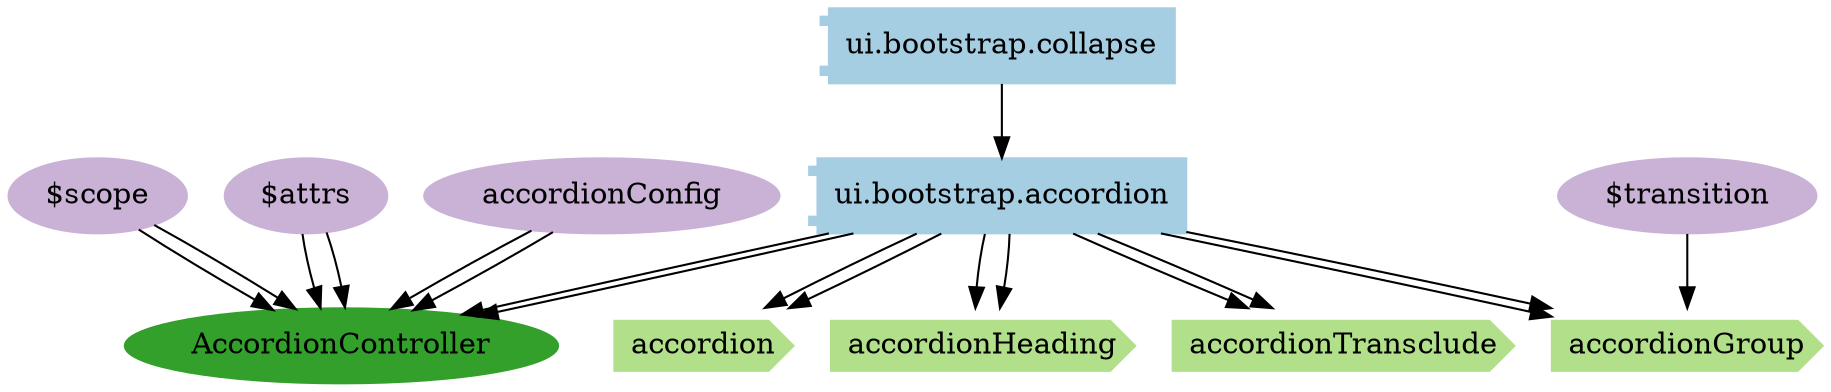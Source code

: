 digraph dependencies {
  node[shape="component",style="filled",colorscheme=paired12]


    node[shape="component"]
    "ui.bootstrap.accordion"[label="ui.bootstrap.accordion", color=1]

    
      "ui.bootstrap.collapse"[label="ui.bootstrap.collapse", color=1]
      "ui.bootstrap.collapse" -> "ui.bootstrap.accordion"
    


    node[shape="ellipse"]
    


    
      "AccordionController"[label="AccordionController", color=4]
      "ui.bootstrap.accordion" -> "AccordionController"
    
      "AccordionController"[label="AccordionController", color=4]
      "ui.bootstrap.accordion" -> "AccordionController"
    

    

    

    node[shape="cds"]
    

    
      "accordion"[label="accordion", color=3]
      "ui.bootstrap.accordion" -> "accordion"
    
      "accordionGroup"[label="accordionGroup", color=3]
      "ui.bootstrap.accordion" -> "accordionGroup"
    
      "accordionHeading"[label="accordionHeading", color=3]
      "ui.bootstrap.accordion" -> "accordionHeading"
    
      "accordionTransclude"[label="accordionTransclude", color=3]
      "ui.bootstrap.accordion" -> "accordionTransclude"
    
      "accordion"[label="accordion", color=3]
      "ui.bootstrap.accordion" -> "accordion"
    
      "accordionGroup"[label="accordionGroup", color=3]
      "ui.bootstrap.accordion" -> "accordionGroup"
    
      "accordionHeading"[label="accordionHeading", color=3]
      "ui.bootstrap.accordion" -> "accordionHeading"
    
      "accordionTransclude"[label="accordionTransclude", color=3]
      "ui.bootstrap.accordion" -> "accordionTransclude"
    









    node[shape="ellipse",style="filled", color=9]
    

    
      
    
      
        "$transition"[label="$transition"]
        "$transition" -> "accordionGroup"
      
    
      
    
      
    
      
    
      
    
      
    
      
    


    
      
        "$scope"[label="$scope"]
        "$scope" -> "AccordionController"
      
        "$attrs"[label="$attrs"]
        "$attrs" -> "AccordionController"
      
        "accordionConfig"[label="accordionConfig"]
        "accordionConfig" -> "AccordionController"
      
    
      
        "$scope"[label="$scope"]
        "$scope" -> "AccordionController"
      
        "$attrs"[label="$attrs"]
        "$attrs" -> "AccordionController"
      
        "accordionConfig"[label="accordionConfig"]
        "accordionConfig" -> "AccordionController"
      
    

    

    

    


}

